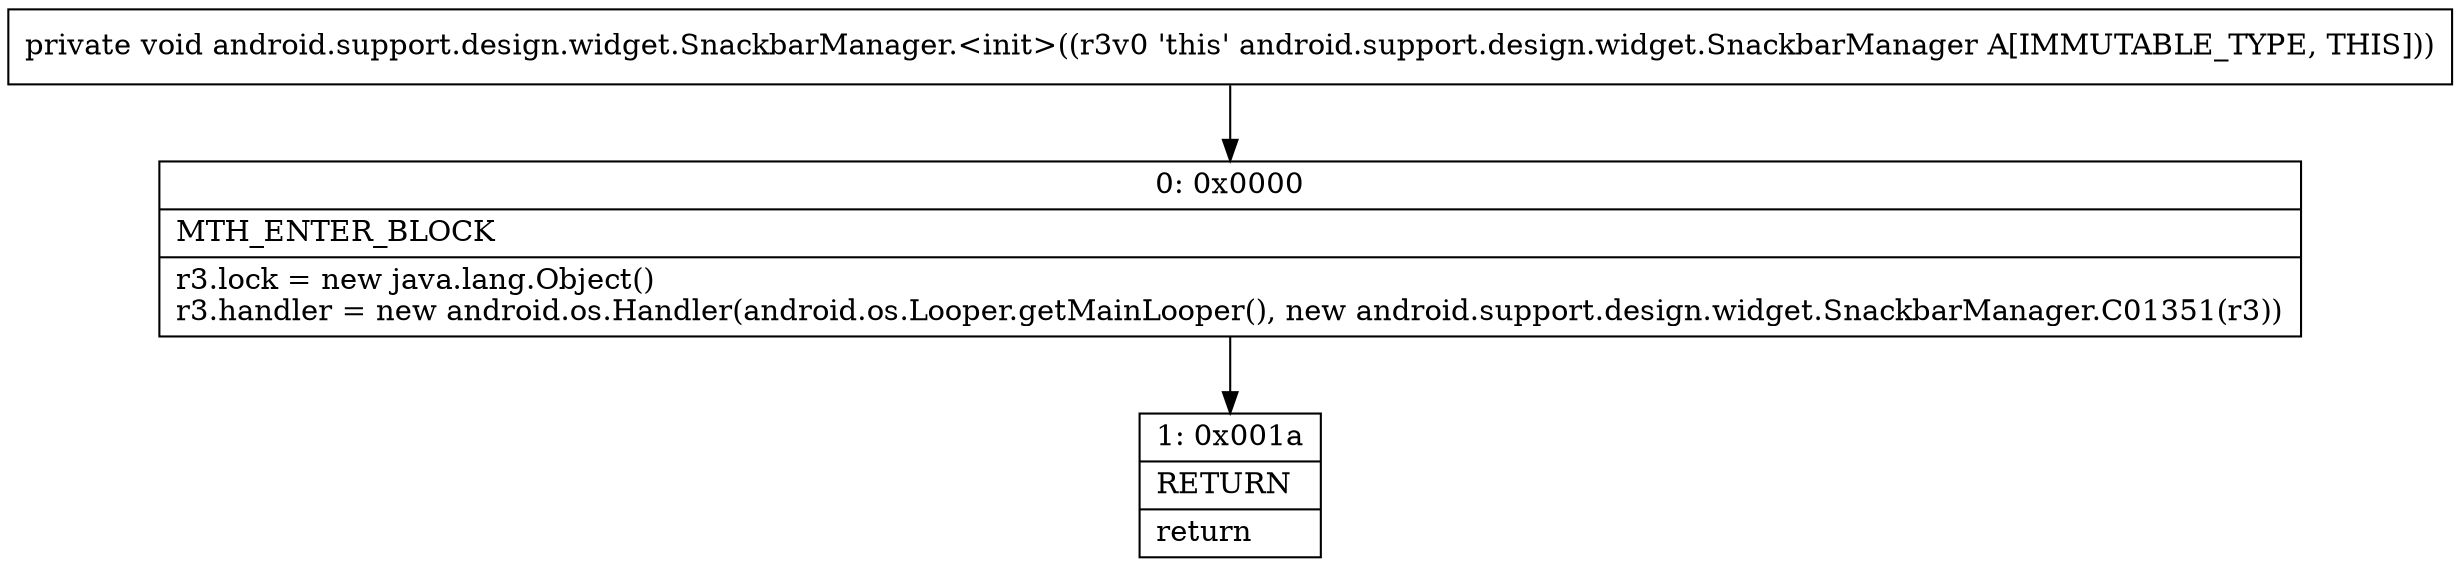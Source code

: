 digraph "CFG forandroid.support.design.widget.SnackbarManager.\<init\>()V" {
Node_0 [shape=record,label="{0\:\ 0x0000|MTH_ENTER_BLOCK\l|r3.lock = new java.lang.Object()\lr3.handler = new android.os.Handler(android.os.Looper.getMainLooper(), new android.support.design.widget.SnackbarManager.C01351(r3))\l}"];
Node_1 [shape=record,label="{1\:\ 0x001a|RETURN\l|return\l}"];
MethodNode[shape=record,label="{private void android.support.design.widget.SnackbarManager.\<init\>((r3v0 'this' android.support.design.widget.SnackbarManager A[IMMUTABLE_TYPE, THIS])) }"];
MethodNode -> Node_0;
Node_0 -> Node_1;
}

